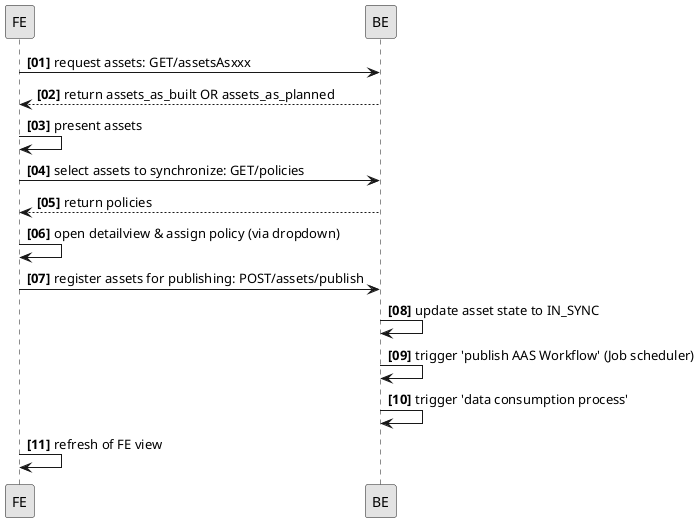 @startuml
autonumber "<B>[00]"
skinparam monochrome true
skinparam shadowing false
skinparam defaultFontName "Architects daughter"
skinparam linetype ortho

participant FE
participant BE

FE -> BE: request assets: GET/assetsAsxxx
BE --> FE: return assets_as_built OR assets_as_planned
FE -> FE: present assets
FE -> BE: select assets to synchronize: GET/policies
BE --> FE: return policies
FE -> FE: open detailview & assign policy (via dropdown)
FE -> BE: register assets for publishing: POST/assets/publish
BE -> BE: update asset state to IN_SYNC
BE -> BE: trigger 'publish AAS Workflow' (Job scheduler)
BE -> BE: trigger 'data consumption process'
FE -> FE: refresh of FE view
@enduml

